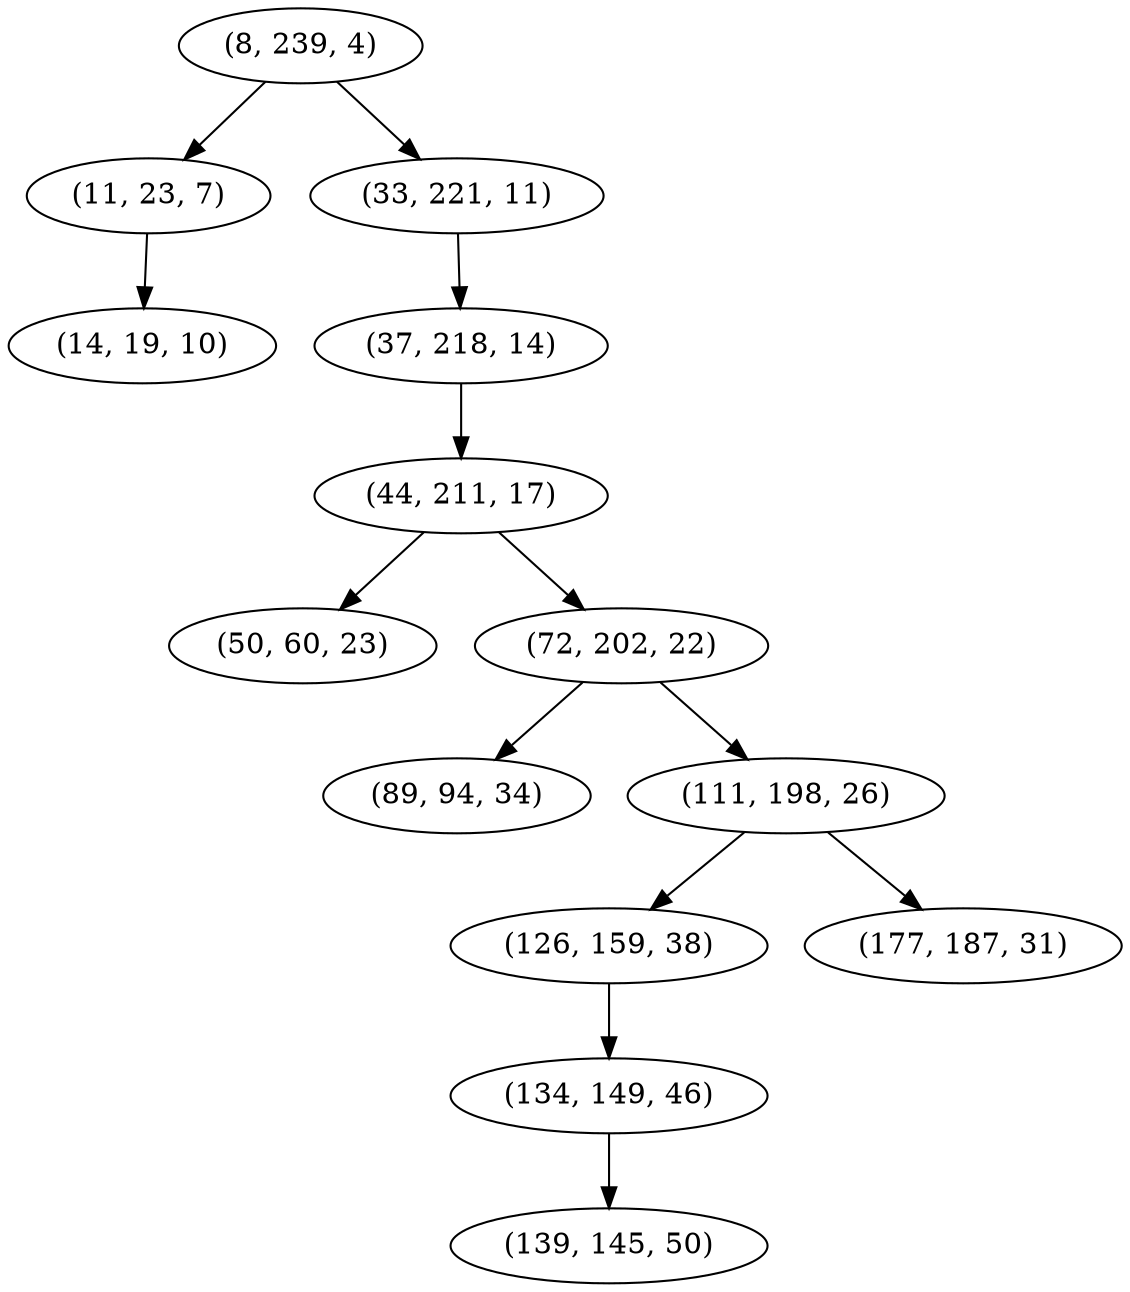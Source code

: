 digraph tree {
    "(8, 239, 4)";
    "(11, 23, 7)";
    "(14, 19, 10)";
    "(33, 221, 11)";
    "(37, 218, 14)";
    "(44, 211, 17)";
    "(50, 60, 23)";
    "(72, 202, 22)";
    "(89, 94, 34)";
    "(111, 198, 26)";
    "(126, 159, 38)";
    "(134, 149, 46)";
    "(139, 145, 50)";
    "(177, 187, 31)";
    "(8, 239, 4)" -> "(11, 23, 7)";
    "(8, 239, 4)" -> "(33, 221, 11)";
    "(11, 23, 7)" -> "(14, 19, 10)";
    "(33, 221, 11)" -> "(37, 218, 14)";
    "(37, 218, 14)" -> "(44, 211, 17)";
    "(44, 211, 17)" -> "(50, 60, 23)";
    "(44, 211, 17)" -> "(72, 202, 22)";
    "(72, 202, 22)" -> "(89, 94, 34)";
    "(72, 202, 22)" -> "(111, 198, 26)";
    "(111, 198, 26)" -> "(126, 159, 38)";
    "(111, 198, 26)" -> "(177, 187, 31)";
    "(126, 159, 38)" -> "(134, 149, 46)";
    "(134, 149, 46)" -> "(139, 145, 50)";
}
